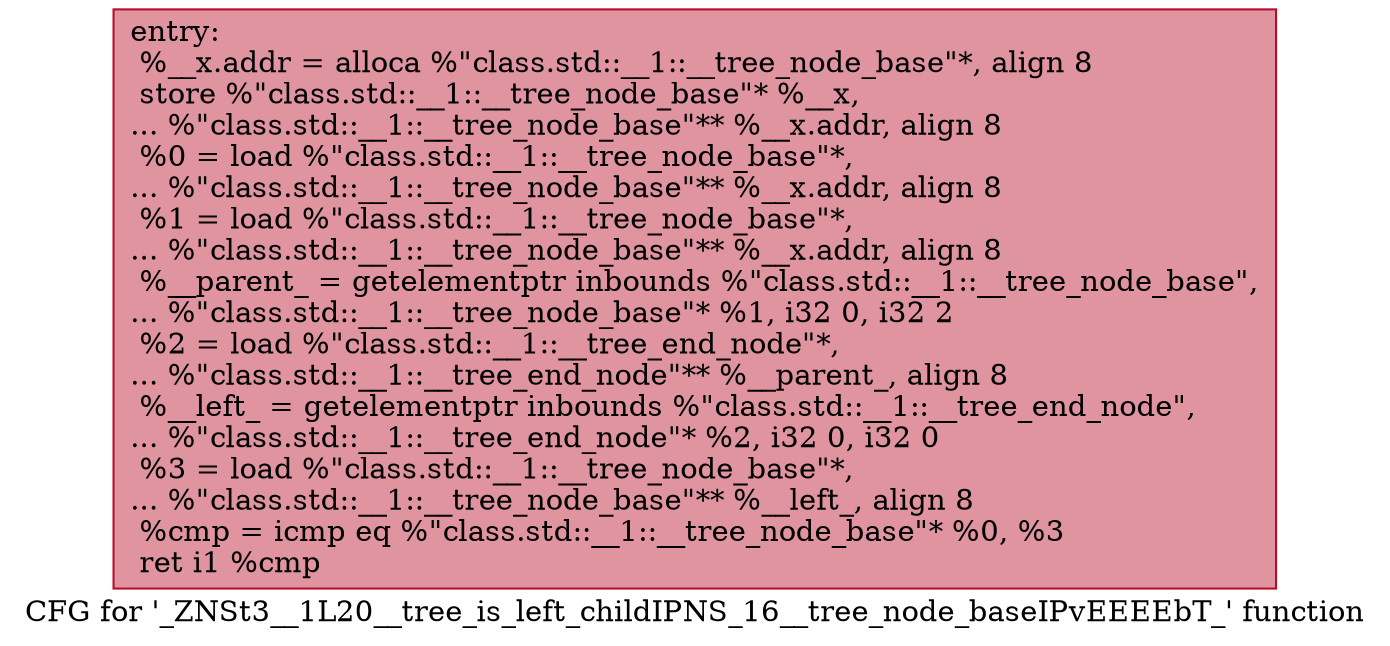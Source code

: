 digraph "CFG for '_ZNSt3__1L20__tree_is_left_childIPNS_16__tree_node_baseIPvEEEEbT_' function" {
	label="CFG for '_ZNSt3__1L20__tree_is_left_childIPNS_16__tree_node_baseIPvEEEEbT_' function";

	Node0x600002553000 [shape=record,color="#b70d28ff", style=filled, fillcolor="#b70d2870",label="{entry:\l  %__x.addr = alloca %\"class.std::__1::__tree_node_base\"*, align 8\l  store %\"class.std::__1::__tree_node_base\"* %__x,\l... %\"class.std::__1::__tree_node_base\"** %__x.addr, align 8\l  %0 = load %\"class.std::__1::__tree_node_base\"*,\l... %\"class.std::__1::__tree_node_base\"** %__x.addr, align 8\l  %1 = load %\"class.std::__1::__tree_node_base\"*,\l... %\"class.std::__1::__tree_node_base\"** %__x.addr, align 8\l  %__parent_ = getelementptr inbounds %\"class.std::__1::__tree_node_base\",\l... %\"class.std::__1::__tree_node_base\"* %1, i32 0, i32 2\l  %2 = load %\"class.std::__1::__tree_end_node\"*,\l... %\"class.std::__1::__tree_end_node\"** %__parent_, align 8\l  %__left_ = getelementptr inbounds %\"class.std::__1::__tree_end_node\",\l... %\"class.std::__1::__tree_end_node\"* %2, i32 0, i32 0\l  %3 = load %\"class.std::__1::__tree_node_base\"*,\l... %\"class.std::__1::__tree_node_base\"** %__left_, align 8\l  %cmp = icmp eq %\"class.std::__1::__tree_node_base\"* %0, %3\l  ret i1 %cmp\l}"];
}
